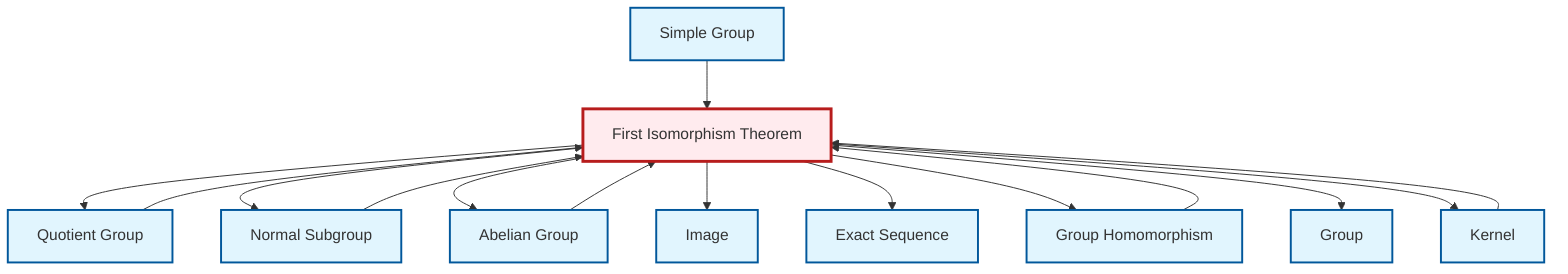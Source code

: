 graph TD
    classDef definition fill:#e1f5fe,stroke:#01579b,stroke-width:2px
    classDef theorem fill:#f3e5f5,stroke:#4a148c,stroke-width:2px
    classDef axiom fill:#fff3e0,stroke:#e65100,stroke-width:2px
    classDef example fill:#e8f5e9,stroke:#1b5e20,stroke-width:2px
    classDef current fill:#ffebee,stroke:#b71c1c,stroke-width:3px
    def-simple-group["Simple Group"]:::definition
    def-kernel["Kernel"]:::definition
    def-homomorphism["Group Homomorphism"]:::definition
    def-abelian-group["Abelian Group"]:::definition
    def-image["Image"]:::definition
    def-normal-subgroup["Normal Subgroup"]:::definition
    thm-first-isomorphism["First Isomorphism Theorem"]:::theorem
    def-quotient-group["Quotient Group"]:::definition
    def-group["Group"]:::definition
    def-exact-sequence["Exact Sequence"]:::definition
    thm-first-isomorphism --> def-quotient-group
    def-quotient-group --> thm-first-isomorphism
    thm-first-isomorphism --> def-normal-subgroup
    def-homomorphism --> thm-first-isomorphism
    def-abelian-group --> thm-first-isomorphism
    thm-first-isomorphism --> def-abelian-group
    thm-first-isomorphism --> def-image
    def-simple-group --> thm-first-isomorphism
    thm-first-isomorphism --> def-exact-sequence
    def-kernel --> thm-first-isomorphism
    thm-first-isomorphism --> def-homomorphism
    thm-first-isomorphism --> def-group
    thm-first-isomorphism --> def-kernel
    def-normal-subgroup --> thm-first-isomorphism
    class thm-first-isomorphism current